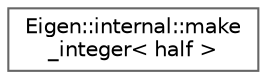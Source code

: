 digraph "Graphical Class Hierarchy"
{
 // LATEX_PDF_SIZE
  bgcolor="transparent";
  edge [fontname=Helvetica,fontsize=10,labelfontname=Helvetica,labelfontsize=10];
  node [fontname=Helvetica,fontsize=10,shape=box,height=0.2,width=0.4];
  rankdir="LR";
  Node0 [id="Node000000",label="Eigen::internal::make\l_integer\< half \>",height=0.2,width=0.4,color="grey40", fillcolor="white", style="filled",URL="$structEigen_1_1internal_1_1make__integer_3_01half_01_4.html",tooltip=" "];
}
